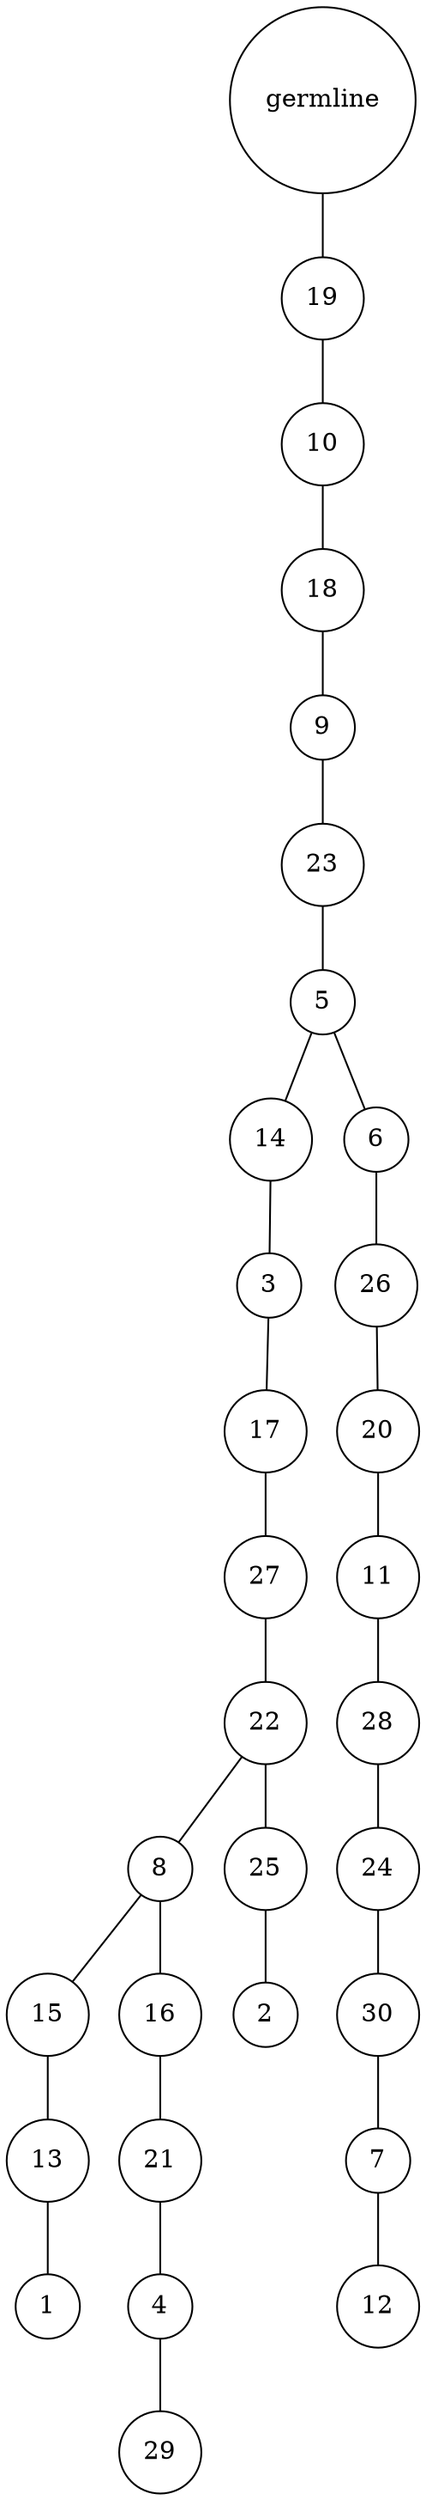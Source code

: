 graph {
	rankdir=UD;
	splines=line;
	node [shape=circle]
	"0x7f23e4297430" [label="germline"];
	"0x7f23e4297460" [label="19"];
	"0x7f23e4297430" -- "0x7f23e4297460" ;
	"0x7f23e4297490" [label="10"];
	"0x7f23e4297460" -- "0x7f23e4297490" ;
	"0x7f23e42974c0" [label="18"];
	"0x7f23e4297490" -- "0x7f23e42974c0" ;
	"0x7f23e42974f0" [label="9"];
	"0x7f23e42974c0" -- "0x7f23e42974f0" ;
	"0x7f23e4297520" [label="23"];
	"0x7f23e42974f0" -- "0x7f23e4297520" ;
	"0x7f23e4297550" [label="5"];
	"0x7f23e4297520" -- "0x7f23e4297550" ;
	"0x7f23e4297580" [label="14"];
	"0x7f23e4297550" -- "0x7f23e4297580" ;
	"0x7f23e42975b0" [label="3"];
	"0x7f23e4297580" -- "0x7f23e42975b0" ;
	"0x7f23e42975e0" [label="17"];
	"0x7f23e42975b0" -- "0x7f23e42975e0" ;
	"0x7f23e4297610" [label="27"];
	"0x7f23e42975e0" -- "0x7f23e4297610" ;
	"0x7f23e4297640" [label="22"];
	"0x7f23e4297610" -- "0x7f23e4297640" ;
	"0x7f23e4297670" [label="8"];
	"0x7f23e4297640" -- "0x7f23e4297670" ;
	"0x7f23e42976a0" [label="15"];
	"0x7f23e4297670" -- "0x7f23e42976a0" ;
	"0x7f23e42976d0" [label="13"];
	"0x7f23e42976a0" -- "0x7f23e42976d0" ;
	"0x7f23e4297700" [label="1"];
	"0x7f23e42976d0" -- "0x7f23e4297700" ;
	"0x7f23e4297730" [label="16"];
	"0x7f23e4297670" -- "0x7f23e4297730" ;
	"0x7f23e4297760" [label="21"];
	"0x7f23e4297730" -- "0x7f23e4297760" ;
	"0x7f23e4297790" [label="4"];
	"0x7f23e4297760" -- "0x7f23e4297790" ;
	"0x7f23e42977c0" [label="29"];
	"0x7f23e4297790" -- "0x7f23e42977c0" ;
	"0x7f23e42977f0" [label="25"];
	"0x7f23e4297640" -- "0x7f23e42977f0" ;
	"0x7f23e4297820" [label="2"];
	"0x7f23e42977f0" -- "0x7f23e4297820" ;
	"0x7f23e4297850" [label="6"];
	"0x7f23e4297550" -- "0x7f23e4297850" ;
	"0x7f23e4297880" [label="26"];
	"0x7f23e4297850" -- "0x7f23e4297880" ;
	"0x7f23e42978b0" [label="20"];
	"0x7f23e4297880" -- "0x7f23e42978b0" ;
	"0x7f23e42978e0" [label="11"];
	"0x7f23e42978b0" -- "0x7f23e42978e0" ;
	"0x7f23e4297910" [label="28"];
	"0x7f23e42978e0" -- "0x7f23e4297910" ;
	"0x7f23e4297940" [label="24"];
	"0x7f23e4297910" -- "0x7f23e4297940" ;
	"0x7f23e4297970" [label="30"];
	"0x7f23e4297940" -- "0x7f23e4297970" ;
	"0x7f23e42979a0" [label="7"];
	"0x7f23e4297970" -- "0x7f23e42979a0" ;
	"0x7f23e42979d0" [label="12"];
	"0x7f23e42979a0" -- "0x7f23e42979d0" ;
}
